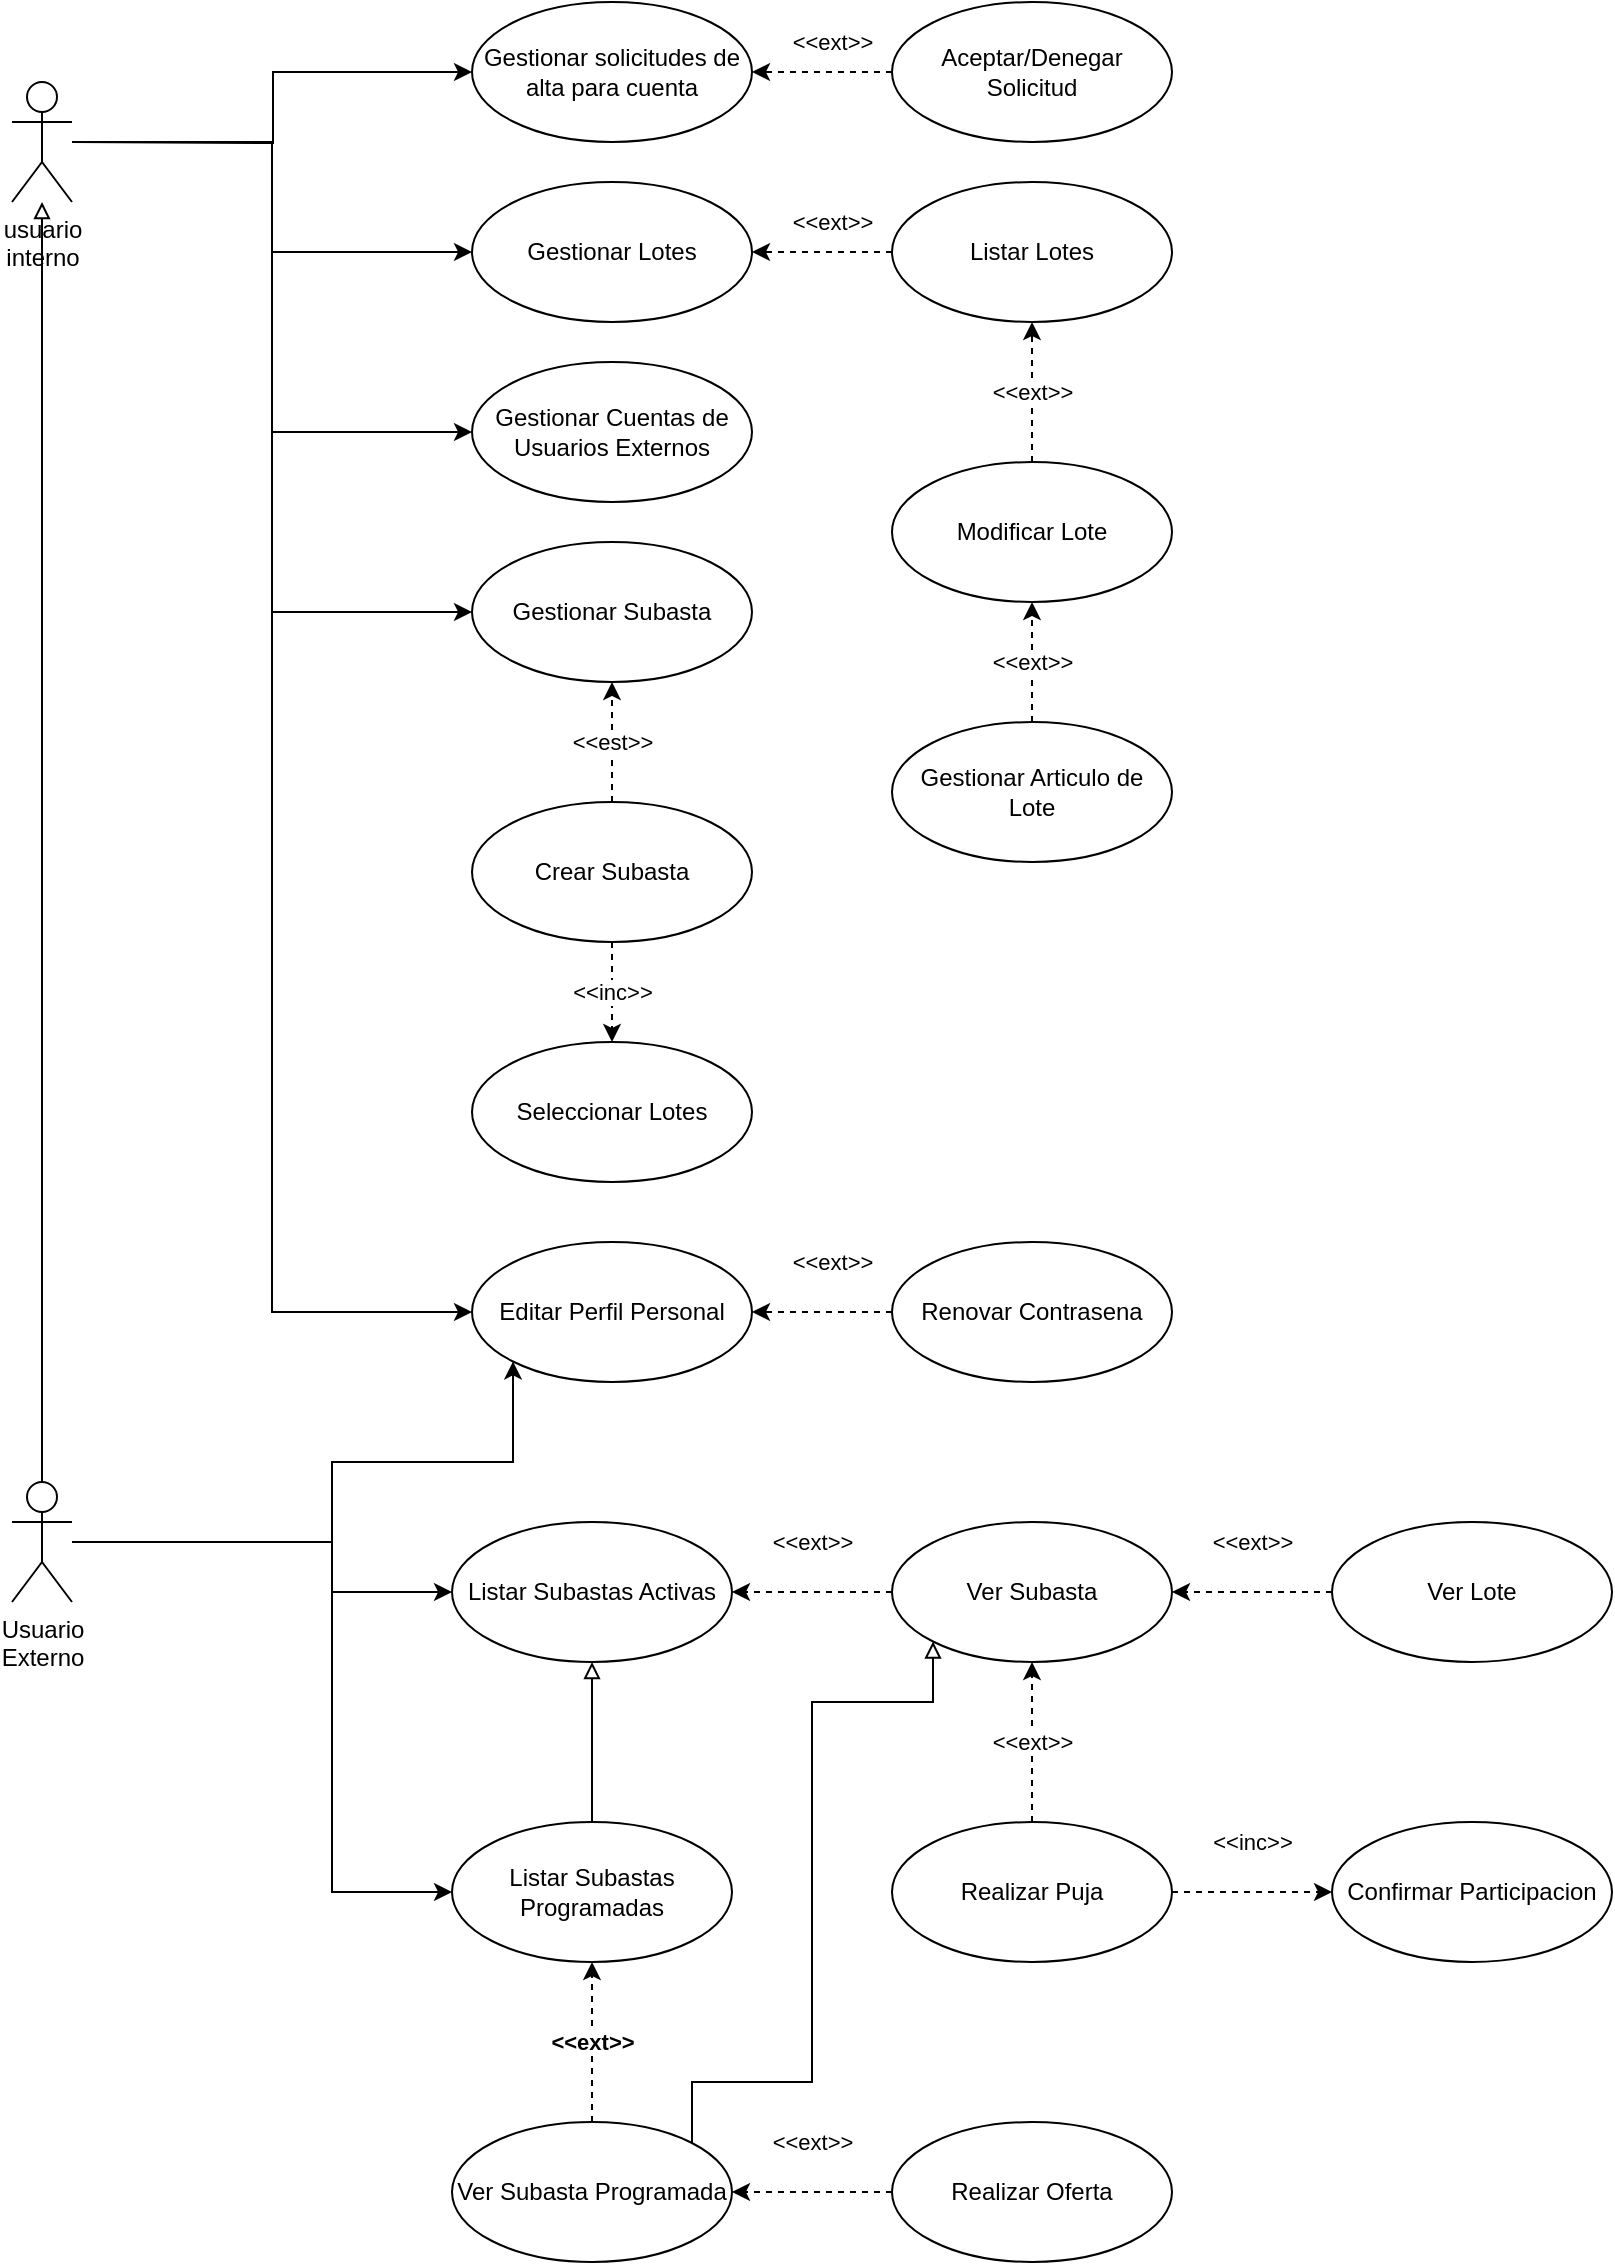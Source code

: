 <mxfile version="14.3.0" type="github">
  <diagram id="9lU35Be_tzwvDZL3-XRi" name="Page-1">
    <mxGraphModel dx="710" dy="492" grid="1" gridSize="10" guides="1" tooltips="1" connect="1" arrows="1" fold="1" page="1" pageScale="1" pageWidth="827" pageHeight="1169" math="0" shadow="0">
      <root>
        <mxCell id="0" />
        <mxCell id="1" parent="0" />
        <mxCell id="sGj-L-ND05RCWqXDiUvW-6" style="edgeStyle=orthogonalEdgeStyle;rounded=0;orthogonalLoop=1;jettySize=auto;html=1;entryX=0;entryY=0.5;entryDx=0;entryDy=0;" edge="1" parent="1" target="sGj-L-ND05RCWqXDiUvW-3">
          <mxGeometry relative="1" as="geometry">
            <mxPoint x="100" y="180" as="sourcePoint" />
          </mxGeometry>
        </mxCell>
        <mxCell id="sGj-L-ND05RCWqXDiUvW-7" style="edgeStyle=orthogonalEdgeStyle;rounded=0;orthogonalLoop=1;jettySize=auto;html=1;entryX=0;entryY=0.5;entryDx=0;entryDy=0;" edge="1" parent="1" source="sGj-L-ND05RCWqXDiUvW-1" target="sGj-L-ND05RCWqXDiUvW-2">
          <mxGeometry relative="1" as="geometry" />
        </mxCell>
        <mxCell id="sGj-L-ND05RCWqXDiUvW-8" style="edgeStyle=orthogonalEdgeStyle;rounded=0;orthogonalLoop=1;jettySize=auto;html=1;entryX=0;entryY=0.5;entryDx=0;entryDy=0;" edge="1" parent="1" source="sGj-L-ND05RCWqXDiUvW-1" target="sGj-L-ND05RCWqXDiUvW-5">
          <mxGeometry relative="1" as="geometry" />
        </mxCell>
        <mxCell id="sGj-L-ND05RCWqXDiUvW-18" style="edgeStyle=orthogonalEdgeStyle;rounded=0;orthogonalLoop=1;jettySize=auto;html=1;entryX=0;entryY=0.5;entryDx=0;entryDy=0;" edge="1" parent="1" source="sGj-L-ND05RCWqXDiUvW-1" target="sGj-L-ND05RCWqXDiUvW-17">
          <mxGeometry relative="1" as="geometry" />
        </mxCell>
        <mxCell id="sGj-L-ND05RCWqXDiUvW-20" value="" style="edgeStyle=orthogonalEdgeStyle;rounded=0;orthogonalLoop=1;jettySize=auto;html=1;entryX=0;entryY=0.5;entryDx=0;entryDy=0;" edge="1" parent="1" source="sGj-L-ND05RCWqXDiUvW-1" target="sGj-L-ND05RCWqXDiUvW-21">
          <mxGeometry relative="1" as="geometry">
            <mxPoint x="85" y="280" as="targetPoint" />
          </mxGeometry>
        </mxCell>
        <mxCell id="sGj-L-ND05RCWqXDiUvW-1" value="&lt;div&gt;usuario&lt;/div&gt;&lt;div&gt;interno&lt;br&gt;&lt;/div&gt;" style="shape=umlActor;verticalLabelPosition=bottom;verticalAlign=top;html=1;outlineConnect=0;" vertex="1" parent="1">
          <mxGeometry x="70" y="150" width="30" height="60" as="geometry" />
        </mxCell>
        <mxCell id="sGj-L-ND05RCWqXDiUvW-2" value="Gestionar Lotes" style="ellipse;whiteSpace=wrap;html=1;" vertex="1" parent="1">
          <mxGeometry x="300" y="200" width="140" height="70" as="geometry" />
        </mxCell>
        <mxCell id="sGj-L-ND05RCWqXDiUvW-3" value="Gestionar solicitudes de alta para cuenta" style="ellipse;whiteSpace=wrap;html=1;" vertex="1" parent="1">
          <mxGeometry x="300" y="110" width="140" height="70" as="geometry" />
        </mxCell>
        <mxCell id="sGj-L-ND05RCWqXDiUvW-12" value="&amp;lt;&amp;lt;ext&amp;gt;&amp;gt;" style="edgeStyle=orthogonalEdgeStyle;rounded=0;orthogonalLoop=1;jettySize=auto;html=1;dashed=1;" edge="1" parent="1" source="sGj-L-ND05RCWqXDiUvW-4" target="sGj-L-ND05RCWqXDiUvW-11">
          <mxGeometry relative="1" as="geometry" />
        </mxCell>
        <mxCell id="sGj-L-ND05RCWqXDiUvW-4" value="Gestionar Articulo de Lote" style="ellipse;whiteSpace=wrap;html=1;" vertex="1" parent="1">
          <mxGeometry x="510" y="470" width="140" height="70" as="geometry" />
        </mxCell>
        <mxCell id="sGj-L-ND05RCWqXDiUvW-5" value="Gestionar Cuentas de Usuarios Externos" style="ellipse;whiteSpace=wrap;html=1;" vertex="1" parent="1">
          <mxGeometry x="300" y="290" width="140" height="70" as="geometry" />
        </mxCell>
        <mxCell id="sGj-L-ND05RCWqXDiUvW-13" value="&amp;lt;&amp;lt;ext&amp;gt;&amp;gt;" style="edgeStyle=orthogonalEdgeStyle;rounded=0;orthogonalLoop=1;jettySize=auto;html=1;entryX=1;entryY=0.5;entryDx=0;entryDy=0;dashed=1;" edge="1" parent="1">
          <mxGeometry x="-0.143" y="-15" relative="1" as="geometry">
            <mxPoint x="510" y="235" as="sourcePoint" />
            <mxPoint x="440" y="235" as="targetPoint" />
            <mxPoint as="offset" />
          </mxGeometry>
        </mxCell>
        <mxCell id="sGj-L-ND05RCWqXDiUvW-9" value="Listar Lotes" style="ellipse;whiteSpace=wrap;html=1;" vertex="1" parent="1">
          <mxGeometry x="510" y="200" width="140" height="70" as="geometry" />
        </mxCell>
        <mxCell id="sGj-L-ND05RCWqXDiUvW-14" value="&amp;lt;&amp;lt;ext&amp;gt;&amp;gt;" style="edgeStyle=orthogonalEdgeStyle;rounded=0;orthogonalLoop=1;jettySize=auto;html=1;entryX=0.5;entryY=1;entryDx=0;entryDy=0;dashed=1;" edge="1" parent="1" source="sGj-L-ND05RCWqXDiUvW-11" target="sGj-L-ND05RCWqXDiUvW-9">
          <mxGeometry relative="1" as="geometry" />
        </mxCell>
        <mxCell id="sGj-L-ND05RCWqXDiUvW-11" value="Modificar Lote" style="ellipse;whiteSpace=wrap;html=1;" vertex="1" parent="1">
          <mxGeometry x="510" y="340" width="140" height="70" as="geometry" />
        </mxCell>
        <mxCell id="sGj-L-ND05RCWqXDiUvW-16" value="&amp;lt;&amp;lt;ext&amp;gt;&amp;gt;" style="edgeStyle=orthogonalEdgeStyle;rounded=0;orthogonalLoop=1;jettySize=auto;html=1;entryX=1;entryY=0.5;entryDx=0;entryDy=0;dashed=1;" edge="1" parent="1" source="sGj-L-ND05RCWqXDiUvW-15" target="sGj-L-ND05RCWqXDiUvW-3">
          <mxGeometry x="-0.143" y="-15" relative="1" as="geometry">
            <mxPoint as="offset" />
          </mxGeometry>
        </mxCell>
        <mxCell id="sGj-L-ND05RCWqXDiUvW-15" value="Aceptar/Denegar Solicitud" style="ellipse;whiteSpace=wrap;html=1;" vertex="1" parent="1">
          <mxGeometry x="510" y="110" width="140" height="70" as="geometry" />
        </mxCell>
        <mxCell id="sGj-L-ND05RCWqXDiUvW-23" value="&amp;lt;&amp;lt;ext&amp;gt;&amp;gt;" style="edgeStyle=orthogonalEdgeStyle;rounded=0;orthogonalLoop=1;jettySize=auto;html=1;dashed=1;" edge="1" parent="1" source="sGj-L-ND05RCWqXDiUvW-22" target="sGj-L-ND05RCWqXDiUvW-17">
          <mxGeometry x="-0.143" y="-25" relative="1" as="geometry">
            <mxPoint as="offset" />
          </mxGeometry>
        </mxCell>
        <mxCell id="sGj-L-ND05RCWqXDiUvW-17" value="Editar Perfil Personal" style="ellipse;whiteSpace=wrap;html=1;" vertex="1" parent="1">
          <mxGeometry x="300" y="730" width="140" height="70" as="geometry" />
        </mxCell>
        <mxCell id="sGj-L-ND05RCWqXDiUvW-25" value="&amp;lt;&amp;lt;est&amp;gt;&amp;gt;" style="edgeStyle=orthogonalEdgeStyle;rounded=0;orthogonalLoop=1;jettySize=auto;html=1;dashed=1;" edge="1" parent="1" source="sGj-L-ND05RCWqXDiUvW-24" target="sGj-L-ND05RCWqXDiUvW-21">
          <mxGeometry relative="1" as="geometry" />
        </mxCell>
        <mxCell id="sGj-L-ND05RCWqXDiUvW-21" value="Gestionar Subasta" style="ellipse;whiteSpace=wrap;html=1;" vertex="1" parent="1">
          <mxGeometry x="300" y="380" width="140" height="70" as="geometry" />
        </mxCell>
        <mxCell id="sGj-L-ND05RCWqXDiUvW-22" value="Renovar Contrasena" style="ellipse;whiteSpace=wrap;html=1;" vertex="1" parent="1">
          <mxGeometry x="510" y="730" width="140" height="70" as="geometry" />
        </mxCell>
        <mxCell id="sGj-L-ND05RCWqXDiUvW-27" value="&amp;lt;&amp;lt;inc&amp;gt;&amp;gt;" style="edgeStyle=orthogonalEdgeStyle;rounded=0;orthogonalLoop=1;jettySize=auto;html=1;dashed=1;" edge="1" parent="1" source="sGj-L-ND05RCWqXDiUvW-24" target="sGj-L-ND05RCWqXDiUvW-26">
          <mxGeometry relative="1" as="geometry" />
        </mxCell>
        <mxCell id="sGj-L-ND05RCWqXDiUvW-24" value="&lt;div&gt;Crear Subasta&lt;/div&gt;" style="ellipse;whiteSpace=wrap;html=1;" vertex="1" parent="1">
          <mxGeometry x="300" y="510" width="140" height="70" as="geometry" />
        </mxCell>
        <mxCell id="sGj-L-ND05RCWqXDiUvW-26" value="Seleccionar Lotes" style="ellipse;whiteSpace=wrap;html=1;" vertex="1" parent="1">
          <mxGeometry x="300" y="630" width="140" height="70" as="geometry" />
        </mxCell>
        <mxCell id="sGj-L-ND05RCWqXDiUvW-29" style="edgeStyle=orthogonalEdgeStyle;rounded=0;orthogonalLoop=1;jettySize=auto;html=1;endArrow=block;endFill=0;" edge="1" parent="1" source="sGj-L-ND05RCWqXDiUvW-28" target="sGj-L-ND05RCWqXDiUvW-1">
          <mxGeometry relative="1" as="geometry" />
        </mxCell>
        <mxCell id="sGj-L-ND05RCWqXDiUvW-30" style="edgeStyle=orthogonalEdgeStyle;rounded=0;orthogonalLoop=1;jettySize=auto;html=1;entryX=0;entryY=1;entryDx=0;entryDy=0;endArrow=classic;endFill=1;" edge="1" parent="1" source="sGj-L-ND05RCWqXDiUvW-28" target="sGj-L-ND05RCWqXDiUvW-17">
          <mxGeometry relative="1" as="geometry">
            <Array as="points">
              <mxPoint x="230" y="880" />
              <mxPoint x="230" y="840" />
              <mxPoint x="321" y="840" />
            </Array>
          </mxGeometry>
        </mxCell>
        <mxCell id="sGj-L-ND05RCWqXDiUvW-32" style="edgeStyle=orthogonalEdgeStyle;rounded=0;orthogonalLoop=1;jettySize=auto;html=1;entryX=0;entryY=0.5;entryDx=0;entryDy=0;endArrow=classic;endFill=1;" edge="1" parent="1" source="sGj-L-ND05RCWqXDiUvW-28" target="sGj-L-ND05RCWqXDiUvW-31">
          <mxGeometry relative="1" as="geometry">
            <Array as="points">
              <mxPoint x="230" y="880" />
              <mxPoint x="230" y="905" />
            </Array>
          </mxGeometry>
        </mxCell>
        <mxCell id="sGj-L-ND05RCWqXDiUvW-42" style="edgeStyle=orthogonalEdgeStyle;rounded=0;orthogonalLoop=1;jettySize=auto;html=1;entryX=0;entryY=0.5;entryDx=0;entryDy=0;endArrow=classic;endFill=1;" edge="1" parent="1" source="sGj-L-ND05RCWqXDiUvW-28" target="sGj-L-ND05RCWqXDiUvW-41">
          <mxGeometry relative="1" as="geometry">
            <Array as="points">
              <mxPoint x="230" y="880" />
              <mxPoint x="230" y="1055" />
            </Array>
          </mxGeometry>
        </mxCell>
        <mxCell id="sGj-L-ND05RCWqXDiUvW-28" value="&lt;div&gt;Usuario&lt;/div&gt;&lt;div&gt;Externo&lt;br&gt;&lt;/div&gt;" style="shape=umlActor;verticalLabelPosition=bottom;verticalAlign=top;html=1;" vertex="1" parent="1">
          <mxGeometry x="70" y="850" width="30" height="60" as="geometry" />
        </mxCell>
        <mxCell id="sGj-L-ND05RCWqXDiUvW-34" value="&amp;lt;&amp;lt;ext&amp;gt;&amp;gt;" style="edgeStyle=orthogonalEdgeStyle;rounded=0;orthogonalLoop=1;jettySize=auto;html=1;endArrow=classic;endFill=1;dashed=1;" edge="1" parent="1" source="sGj-L-ND05RCWqXDiUvW-33" target="sGj-L-ND05RCWqXDiUvW-31">
          <mxGeometry y="-25" relative="1" as="geometry">
            <mxPoint as="offset" />
          </mxGeometry>
        </mxCell>
        <mxCell id="sGj-L-ND05RCWqXDiUvW-31" value="Listar Subastas Activas" style="ellipse;whiteSpace=wrap;html=1;" vertex="1" parent="1">
          <mxGeometry x="290" y="870" width="140" height="70" as="geometry" />
        </mxCell>
        <mxCell id="sGj-L-ND05RCWqXDiUvW-36" value="&amp;lt;&amp;lt;ext&amp;gt;&amp;gt;" style="edgeStyle=orthogonalEdgeStyle;rounded=0;orthogonalLoop=1;jettySize=auto;html=1;endArrow=classic;endFill=1;dashed=1;" edge="1" parent="1" source="sGj-L-ND05RCWqXDiUvW-35" target="sGj-L-ND05RCWqXDiUvW-33">
          <mxGeometry relative="1" as="geometry" />
        </mxCell>
        <mxCell id="sGj-L-ND05RCWqXDiUvW-38" value="&amp;lt;&amp;lt;ext&amp;gt;&amp;gt;" style="edgeStyle=orthogonalEdgeStyle;rounded=0;orthogonalLoop=1;jettySize=auto;html=1;endArrow=classic;endFill=1;dashed=1;" edge="1" parent="1" source="sGj-L-ND05RCWqXDiUvW-37" target="sGj-L-ND05RCWqXDiUvW-33">
          <mxGeometry y="-25" relative="1" as="geometry">
            <mxPoint as="offset" />
          </mxGeometry>
        </mxCell>
        <mxCell id="sGj-L-ND05RCWqXDiUvW-33" value="Ver Subasta " style="ellipse;whiteSpace=wrap;html=1;" vertex="1" parent="1">
          <mxGeometry x="510" y="870" width="140" height="70" as="geometry" />
        </mxCell>
        <mxCell id="sGj-L-ND05RCWqXDiUvW-40" value="&amp;lt;&amp;lt;inc&amp;gt;&amp;gt;" style="edgeStyle=orthogonalEdgeStyle;rounded=0;orthogonalLoop=1;jettySize=auto;html=1;dashed=1;endArrow=classic;endFill=1;" edge="1" parent="1" source="sGj-L-ND05RCWqXDiUvW-35" target="sGj-L-ND05RCWqXDiUvW-39">
          <mxGeometry y="25" relative="1" as="geometry">
            <mxPoint as="offset" />
          </mxGeometry>
        </mxCell>
        <mxCell id="sGj-L-ND05RCWqXDiUvW-35" value="Realizar Puja" style="ellipse;whiteSpace=wrap;html=1;" vertex="1" parent="1">
          <mxGeometry x="510" y="1020" width="140" height="70" as="geometry" />
        </mxCell>
        <mxCell id="sGj-L-ND05RCWqXDiUvW-37" value="Ver Lote" style="ellipse;whiteSpace=wrap;html=1;" vertex="1" parent="1">
          <mxGeometry x="730" y="870" width="140" height="70" as="geometry" />
        </mxCell>
        <mxCell id="sGj-L-ND05RCWqXDiUvW-39" value="Confirmar Participacion" style="ellipse;whiteSpace=wrap;html=1;" vertex="1" parent="1">
          <mxGeometry x="730" y="1020" width="140" height="70" as="geometry" />
        </mxCell>
        <mxCell id="sGj-L-ND05RCWqXDiUvW-44" value="&amp;lt;&amp;lt;ext&amp;gt;&amp;gt;" style="edgeStyle=orthogonalEdgeStyle;rounded=0;orthogonalLoop=1;jettySize=auto;html=1;dashed=1;endArrow=classic;endFill=1;fontStyle=1" edge="1" parent="1" source="sGj-L-ND05RCWqXDiUvW-43" target="sGj-L-ND05RCWqXDiUvW-41">
          <mxGeometry relative="1" as="geometry" />
        </mxCell>
        <mxCell id="sGj-L-ND05RCWqXDiUvW-48" style="edgeStyle=orthogonalEdgeStyle;rounded=0;orthogonalLoop=1;jettySize=auto;html=1;entryX=0.5;entryY=1;entryDx=0;entryDy=0;endArrow=block;endFill=0;" edge="1" parent="1" source="sGj-L-ND05RCWqXDiUvW-41" target="sGj-L-ND05RCWqXDiUvW-31">
          <mxGeometry relative="1" as="geometry" />
        </mxCell>
        <mxCell id="sGj-L-ND05RCWqXDiUvW-41" value="Listar Subastas Programadas" style="ellipse;whiteSpace=wrap;html=1;" vertex="1" parent="1">
          <mxGeometry x="290" y="1020" width="140" height="70" as="geometry" />
        </mxCell>
        <mxCell id="sGj-L-ND05RCWqXDiUvW-46" value="&amp;lt;&amp;lt;ext&amp;gt;&amp;gt;" style="edgeStyle=orthogonalEdgeStyle;rounded=0;orthogonalLoop=1;jettySize=auto;html=1;dashed=1;endArrow=classic;endFill=1;" edge="1" parent="1" source="sGj-L-ND05RCWqXDiUvW-45" target="sGj-L-ND05RCWqXDiUvW-43">
          <mxGeometry y="-25" relative="1" as="geometry">
            <mxPoint as="offset" />
          </mxGeometry>
        </mxCell>
        <mxCell id="sGj-L-ND05RCWqXDiUvW-47" style="edgeStyle=orthogonalEdgeStyle;rounded=0;orthogonalLoop=1;jettySize=auto;html=1;entryX=0;entryY=1;entryDx=0;entryDy=0;endArrow=block;endFill=0;" edge="1" parent="1" source="sGj-L-ND05RCWqXDiUvW-43" target="sGj-L-ND05RCWqXDiUvW-33">
          <mxGeometry relative="1" as="geometry">
            <Array as="points">
              <mxPoint x="410" y="1150" />
              <mxPoint x="470" y="1150" />
              <mxPoint x="470" y="960" />
              <mxPoint x="531" y="960" />
            </Array>
          </mxGeometry>
        </mxCell>
        <mxCell id="sGj-L-ND05RCWqXDiUvW-43" value="Ver Subasta Programada" style="ellipse;whiteSpace=wrap;html=1;" vertex="1" parent="1">
          <mxGeometry x="290" y="1170" width="140" height="70" as="geometry" />
        </mxCell>
        <mxCell id="sGj-L-ND05RCWqXDiUvW-45" value="Realizar Oferta" style="ellipse;whiteSpace=wrap;html=1;" vertex="1" parent="1">
          <mxGeometry x="510" y="1170" width="140" height="70" as="geometry" />
        </mxCell>
      </root>
    </mxGraphModel>
  </diagram>
</mxfile>
